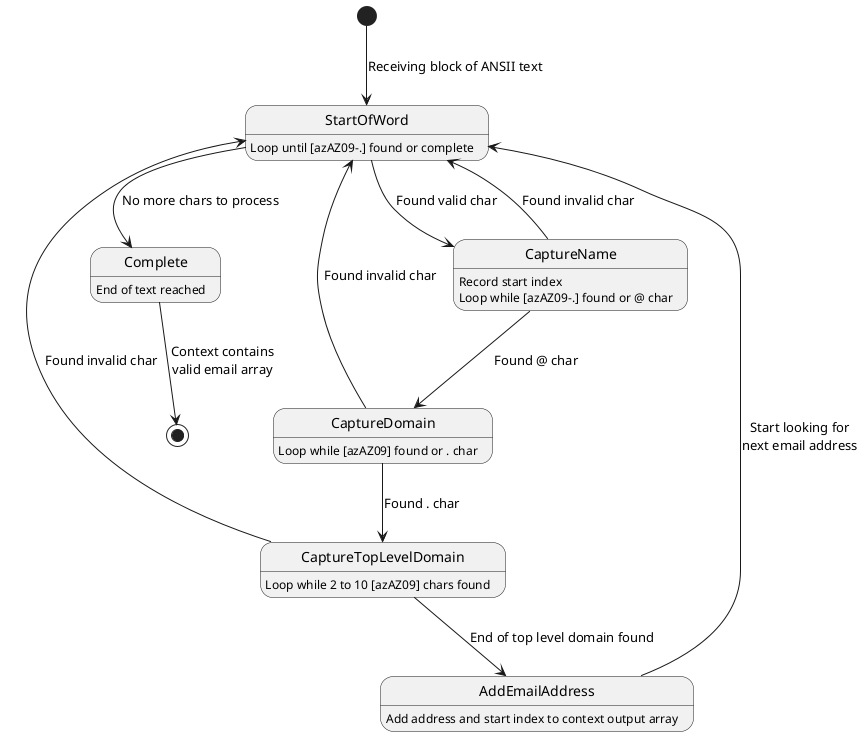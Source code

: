 @startuml
[*] --> StartOfWord : Receiving block of ANSII text

StartOfWord : Loop until [azAZ09-.] found or complete
StartOfWord --> CaptureName : Found valid char
StartOfWord --> Complete : No more chars to process

CaptureName : Record start index\nLoop while [azAZ09-.] found or @ char
CaptureName --> CaptureDomain : Found @ char
CaptureName --> StartOfWord : Found invalid char

CaptureDomain : Loop while [azAZ09] found or . char
CaptureDomain --> CaptureTopLevelDomain : Found . char
CaptureDomain --> StartOfWord : Found invalid char

CaptureTopLevelDomain : Loop while 2 to 10 [azAZ09] chars found
CaptureTopLevelDomain --> StartOfWord : Found invalid char
CaptureTopLevelDomain --> AddEmailAddress : End of top level domain found

AddEmailAddress : Add address and start index to context output array
AddEmailAddress --> StartOfWord : Start looking for\nnext email address

Complete : End of text reached
Complete --> [*] : Context contains\nvalid email array
@enduml